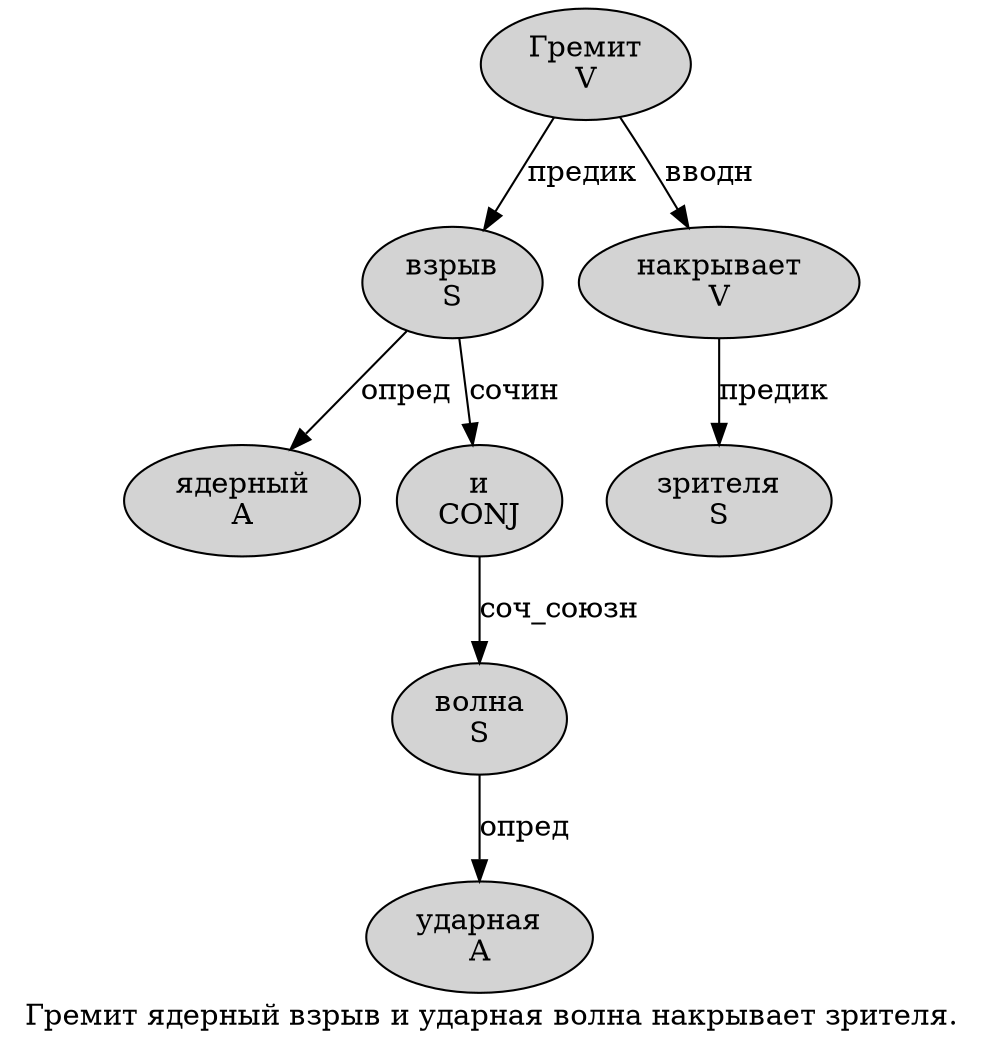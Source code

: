 digraph SENTENCE_4947 {
	graph [label="Гремит ядерный взрыв и ударная волна накрывает зрителя."]
	node [style=filled]
		0 [label="Гремит
V" color="" fillcolor=lightgray penwidth=1 shape=ellipse]
		1 [label="ядерный
A" color="" fillcolor=lightgray penwidth=1 shape=ellipse]
		2 [label="взрыв
S" color="" fillcolor=lightgray penwidth=1 shape=ellipse]
		3 [label="и
CONJ" color="" fillcolor=lightgray penwidth=1 shape=ellipse]
		4 [label="ударная
A" color="" fillcolor=lightgray penwidth=1 shape=ellipse]
		5 [label="волна
S" color="" fillcolor=lightgray penwidth=1 shape=ellipse]
		6 [label="накрывает
V" color="" fillcolor=lightgray penwidth=1 shape=ellipse]
		7 [label="зрителя
S" color="" fillcolor=lightgray penwidth=1 shape=ellipse]
			2 -> 1 [label="опред"]
			2 -> 3 [label="сочин"]
			0 -> 2 [label="предик"]
			0 -> 6 [label="вводн"]
			6 -> 7 [label="предик"]
			5 -> 4 [label="опред"]
			3 -> 5 [label="соч_союзн"]
}